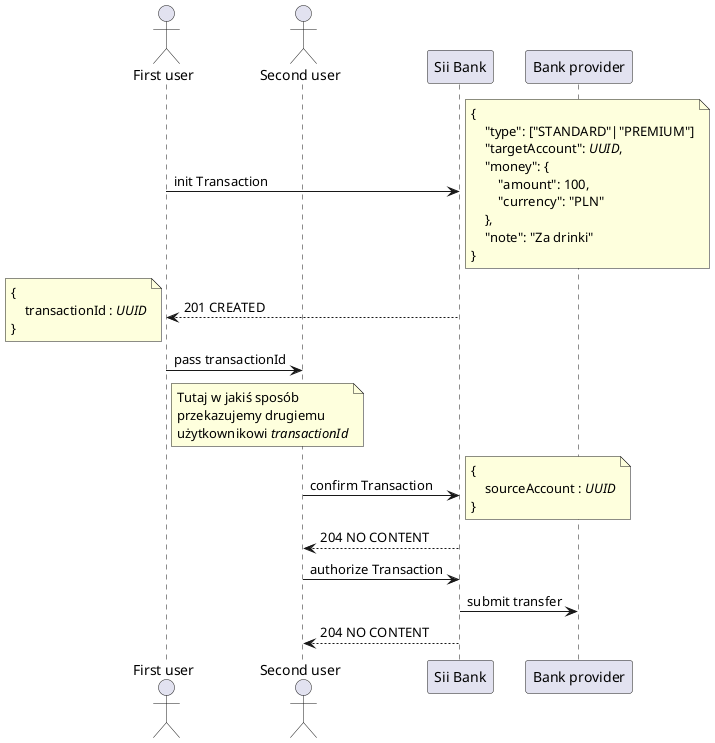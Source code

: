 @startuml

actor "First user" as FU
actor "Second user" as SU
participant "Sii Bank" as BE
participant "Bank provider" as BP


FU -> BE : init Transaction
note right
{
    "type": ["STANDARD"|"PREMIUM"]
    "targetAccount": //UUID//,
    "money": {
        "amount": 100,
        "currency": "PLN"
    },
    "note": "Za drinki"
}
end note
return 201 CREATED
note left
{
    transactionId : //UUID//
}
end note

FU -> SU : pass transactionId
note right of FU
Tutaj w jakiś sposób
przekazujemy drugiemu
użytkownikowi //transactionId//
end note

SU -> BE : confirm Transaction
note right
{
    sourceAccount : //UUID//
}
end note
return 204 NO CONTENT
SU -> BE : authorize Transaction
BE -> BP : submit transfer
BE --> SU : 204 NO CONTENT

@enduml
